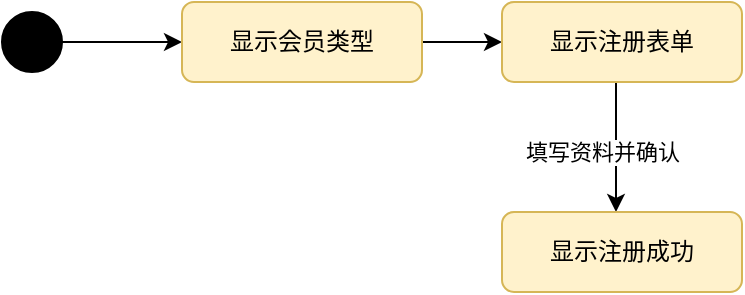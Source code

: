 <mxfile version="13.1.3" type="device"><diagram id="0QHJkWiKNEig4lb4Ewn8" name="Page-1"><mxGraphModel dx="569" dy="762" grid="1" gridSize="10" guides="1" tooltips="1" connect="1" arrows="1" fold="1" page="1" pageScale="1" pageWidth="827" pageHeight="1169" math="0" shadow="0"><root><mxCell id="0"/><mxCell id="1" parent="0"/><mxCell id="95wmBaXnQpSFPN7YpV9w-55" style="edgeStyle=orthogonalEdgeStyle;rounded=0;jumpSize=6;orthogonalLoop=1;jettySize=auto;html=1;exitX=1;exitY=0.5;exitDx=0;exitDy=0;entryX=0;entryY=0.5;entryDx=0;entryDy=0;startArrow=none;startFill=0;endArrow=classic;endFill=1;strokeWidth=1;" edge="1" parent="1" source="95wmBaXnQpSFPN7YpV9w-51" target="95wmBaXnQpSFPN7YpV9w-52"><mxGeometry relative="1" as="geometry"/></mxCell><mxCell id="95wmBaXnQpSFPN7YpV9w-51" value="" style="ellipse;whiteSpace=wrap;html=1;aspect=fixed;fillColor=#000000;" vertex="1" parent="1"><mxGeometry x="110" y="350" width="30" height="30" as="geometry"/></mxCell><mxCell id="95wmBaXnQpSFPN7YpV9w-56" style="edgeStyle=orthogonalEdgeStyle;rounded=0;jumpSize=6;orthogonalLoop=1;jettySize=auto;html=1;exitX=1;exitY=0.5;exitDx=0;exitDy=0;startArrow=none;startFill=0;endArrow=classic;endFill=1;strokeWidth=1;entryX=0;entryY=0.5;entryDx=0;entryDy=0;" edge="1" parent="1" source="95wmBaXnQpSFPN7YpV9w-52" target="95wmBaXnQpSFPN7YpV9w-54"><mxGeometry relative="1" as="geometry"><mxPoint x="350" y="365" as="targetPoint"/></mxGeometry></mxCell><mxCell id="95wmBaXnQpSFPN7YpV9w-52" value="显示会员类型" style="rounded=1;whiteSpace=wrap;html=1;fillColor=#fff2cc;strokeColor=#d6b656;" vertex="1" parent="1"><mxGeometry x="200" y="345" width="120" height="40" as="geometry"/></mxCell><mxCell id="95wmBaXnQpSFPN7YpV9w-53" style="edgeStyle=orthogonalEdgeStyle;rounded=0;jumpSize=6;orthogonalLoop=1;jettySize=auto;html=1;exitX=0.5;exitY=1;exitDx=0;exitDy=0;startArrow=none;startFill=0;endArrow=block;endFill=0;strokeWidth=1;" edge="1" parent="1" source="95wmBaXnQpSFPN7YpV9w-52" target="95wmBaXnQpSFPN7YpV9w-52"><mxGeometry relative="1" as="geometry"/></mxCell><mxCell id="95wmBaXnQpSFPN7YpV9w-57" style="rounded=0;jumpSize=6;orthogonalLoop=1;jettySize=auto;html=1;exitX=0.25;exitY=1;exitDx=0;exitDy=0;startArrow=none;startFill=0;endArrow=classic;endFill=1;strokeWidth=1;" edge="1" parent="1"><mxGeometry relative="1" as="geometry"><mxPoint x="417" y="450" as="targetPoint"/><mxPoint x="417" y="385" as="sourcePoint"/></mxGeometry></mxCell><mxCell id="95wmBaXnQpSFPN7YpV9w-59" value="填写资料并确认" style="edgeLabel;html=1;align=center;verticalAlign=middle;resizable=0;points=[];" vertex="1" connectable="0" parent="95wmBaXnQpSFPN7YpV9w-57"><mxGeometry x="-0.231" y="-2" relative="1" as="geometry"><mxPoint x="-5" y="10" as="offset"/></mxGeometry></mxCell><mxCell id="95wmBaXnQpSFPN7YpV9w-54" value="显示注册表单" style="rounded=1;whiteSpace=wrap;html=1;fillColor=#fff2cc;strokeColor=#d6b656;" vertex="1" parent="1"><mxGeometry x="360" y="345" width="120" height="40" as="geometry"/></mxCell><mxCell id="95wmBaXnQpSFPN7YpV9w-58" value="显示注册成功" style="rounded=1;whiteSpace=wrap;html=1;fillColor=#fff2cc;strokeColor=#d6b656;" vertex="1" parent="1"><mxGeometry x="360" y="450" width="120" height="40" as="geometry"/></mxCell></root></mxGraphModel></diagram></mxfile>